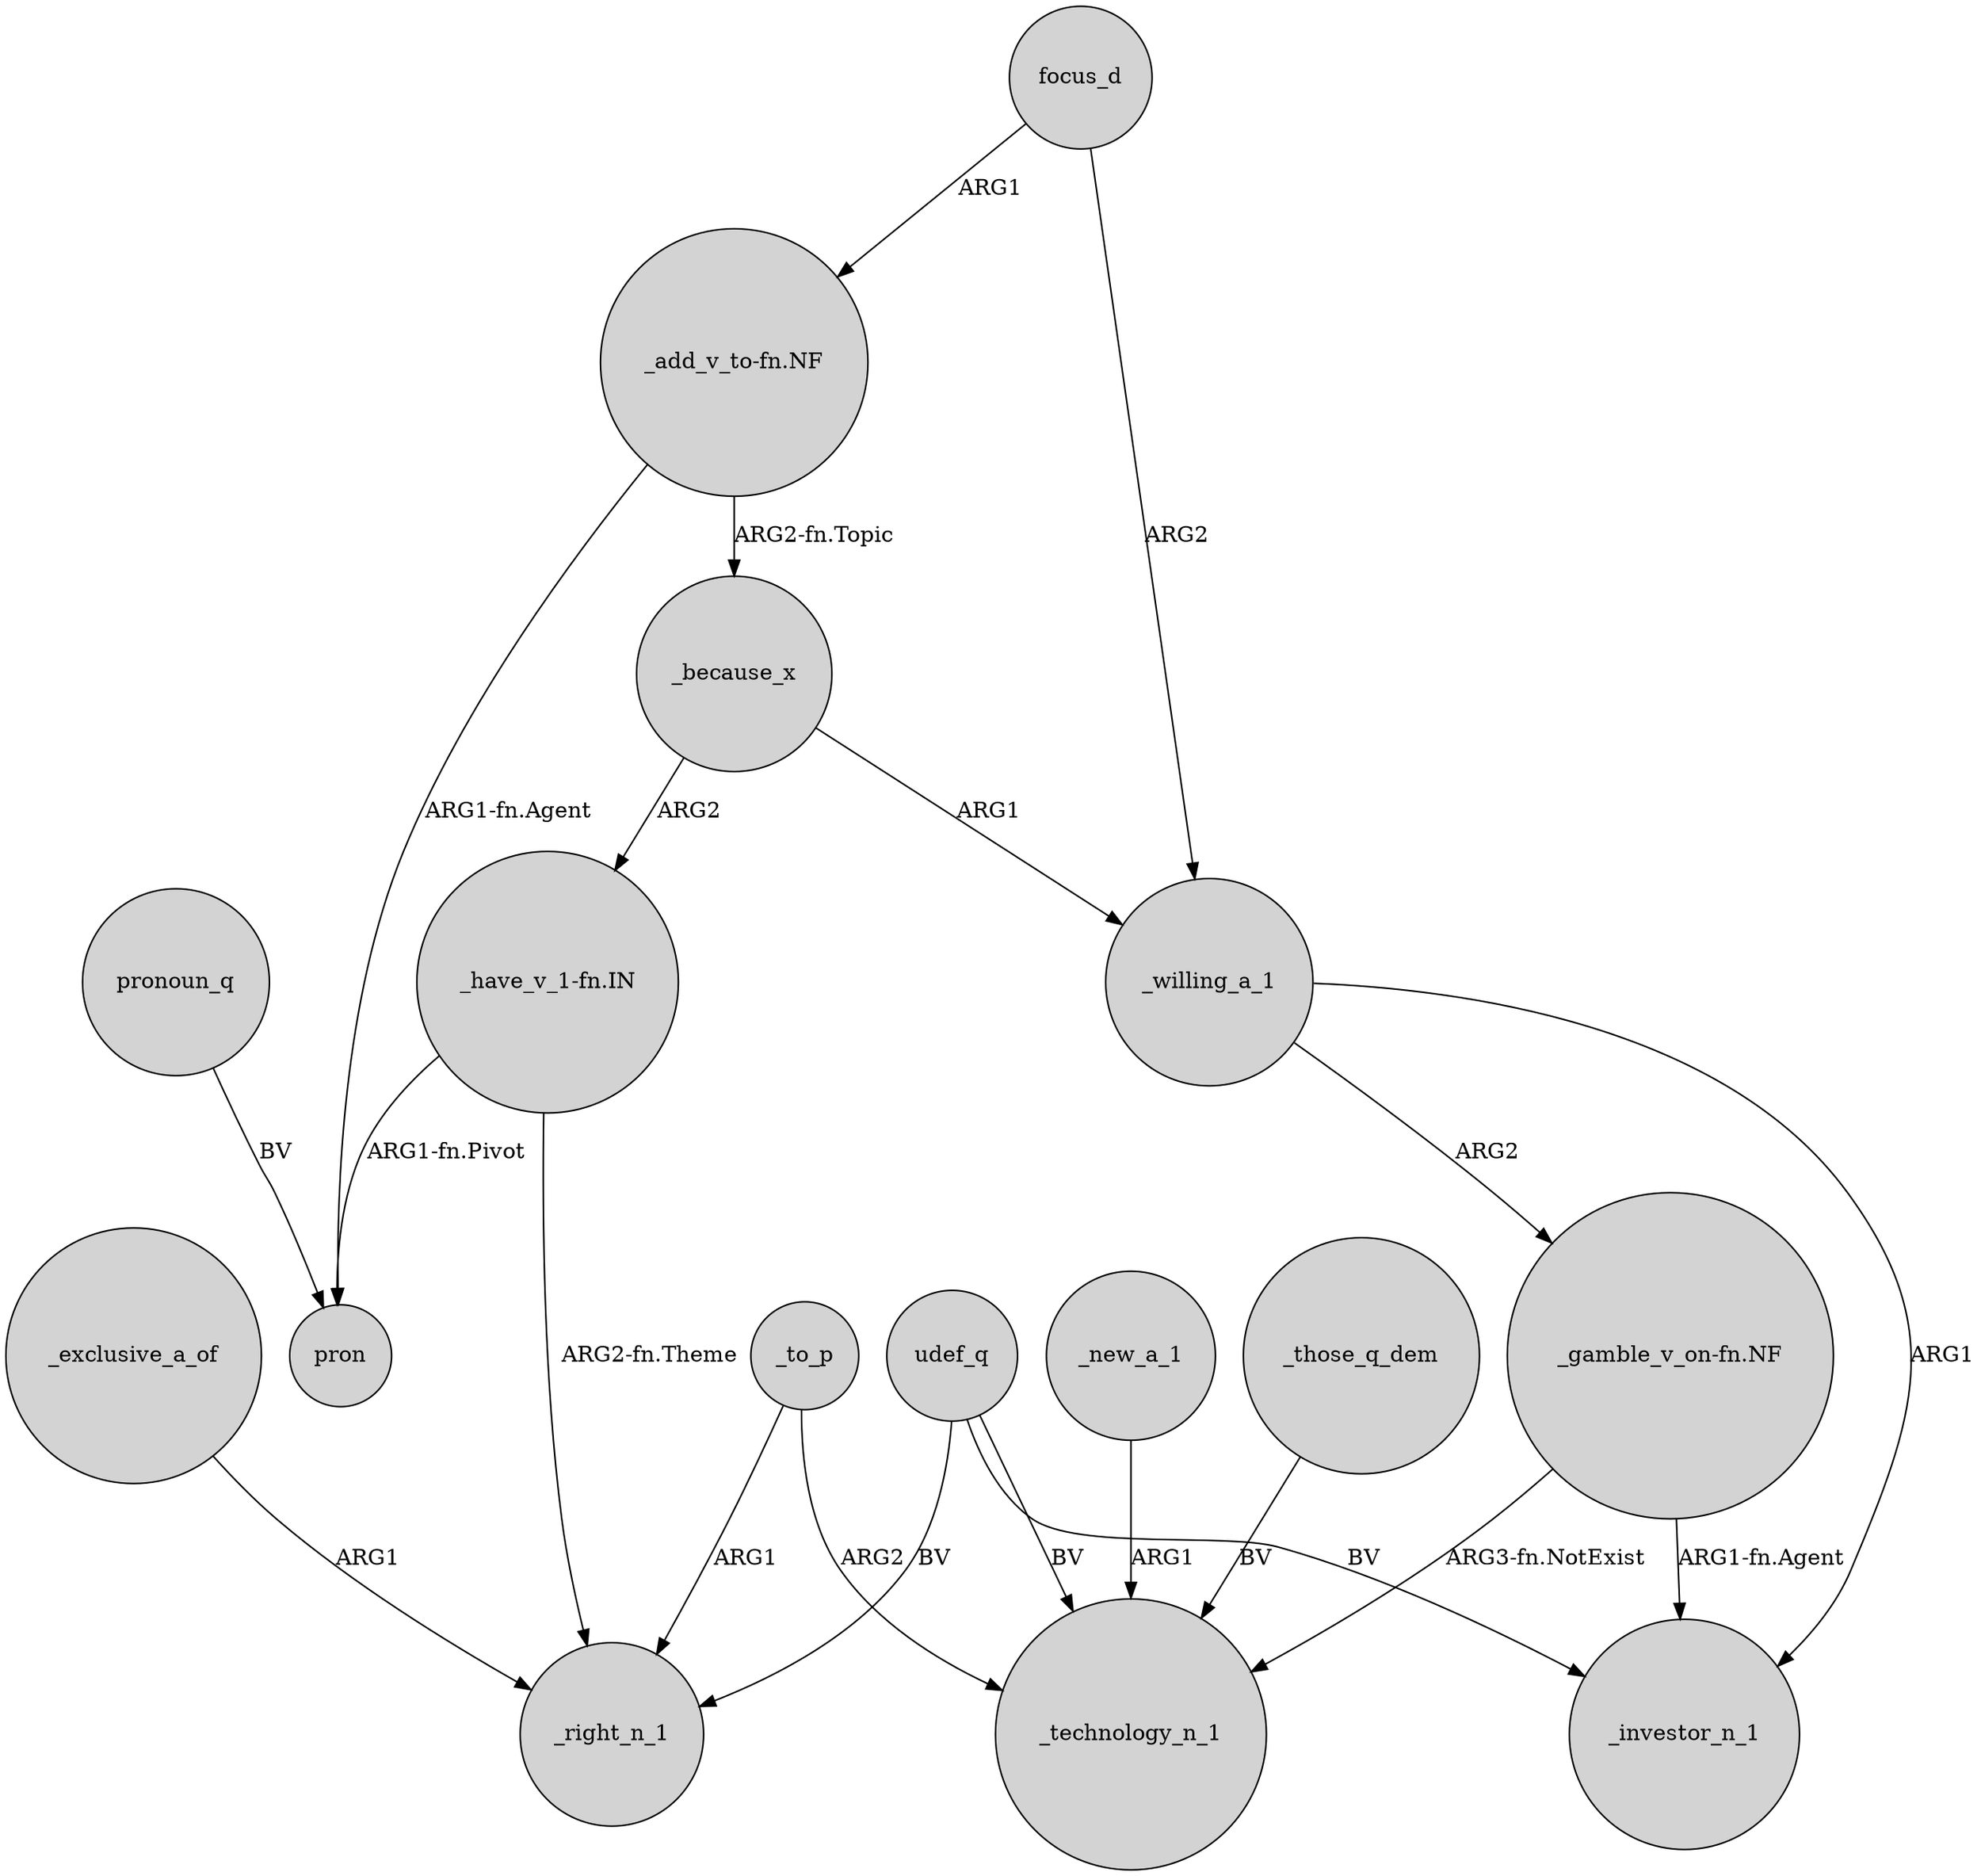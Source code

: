 digraph {
	node [shape=circle style=filled]
	"_add_v_to-fn.NF" -> _because_x [label="ARG2-fn.Topic"]
	"_have_v_1-fn.IN" -> _right_n_1 [label="ARG2-fn.Theme"]
	_exclusive_a_of -> _right_n_1 [label=ARG1]
	udef_q -> _investor_n_1 [label=BV]
	_because_x -> "_have_v_1-fn.IN" [label=ARG2]
	_new_a_1 -> _technology_n_1 [label=ARG1]
	_to_p -> _technology_n_1 [label=ARG2]
	focus_d -> _willing_a_1 [label=ARG2]
	_willing_a_1 -> _investor_n_1 [label=ARG1]
	"_have_v_1-fn.IN" -> pron [label="ARG1-fn.Pivot"]
	pronoun_q -> pron [label=BV]
	"_gamble_v_on-fn.NF" -> _technology_n_1 [label="ARG3-fn.NotExist"]
	udef_q -> _right_n_1 [label=BV]
	_those_q_dem -> _technology_n_1 [label=BV]
	"_gamble_v_on-fn.NF" -> _investor_n_1 [label="ARG1-fn.Agent"]
	_willing_a_1 -> "_gamble_v_on-fn.NF" [label=ARG2]
	"_add_v_to-fn.NF" -> pron [label="ARG1-fn.Agent"]
	udef_q -> _technology_n_1 [label=BV]
	_to_p -> _right_n_1 [label=ARG1]
	focus_d -> "_add_v_to-fn.NF" [label=ARG1]
	_because_x -> _willing_a_1 [label=ARG1]
}
